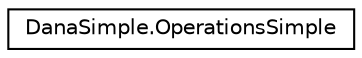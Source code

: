digraph "Graphical Class Hierarchy"
{
  edge [fontname="Helvetica",fontsize="10",labelfontname="Helvetica",labelfontsize="10"];
  node [fontname="Helvetica",fontsize="10",shape=record];
  rankdir="LR";
  Node0 [label="DanaSimple.OperationsSimple",height=0.2,width=0.4,color="black", fillcolor="white", style="filled",URL="$classDanaSimple_1_1OperationsSimple.html",tooltip="Simple Math library class. "];
}
